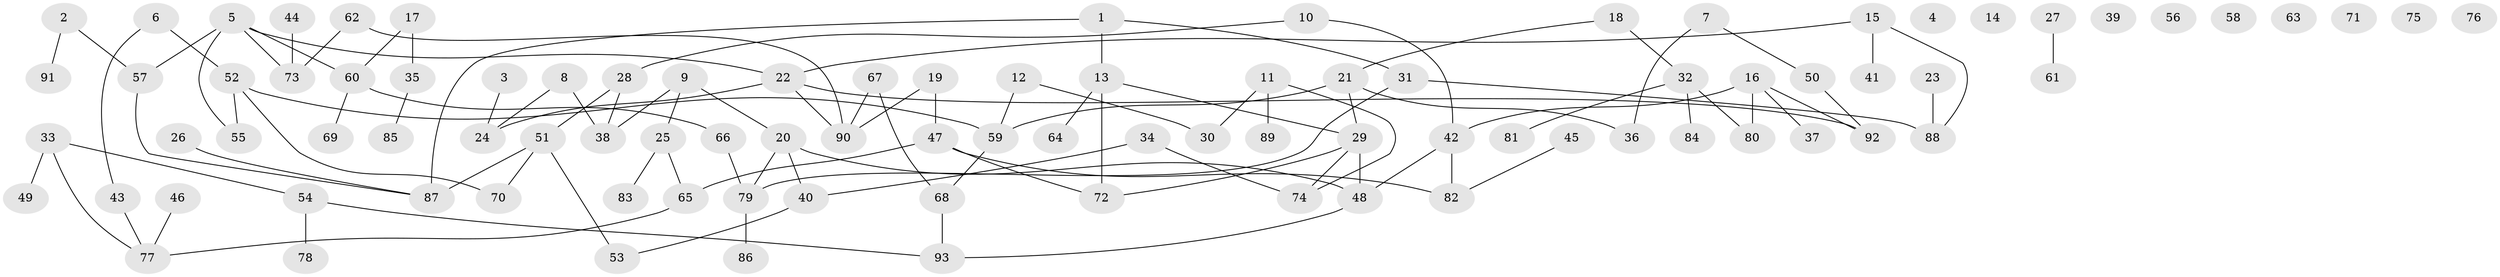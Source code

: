 // Generated by graph-tools (version 1.1) at 2025/40/03/09/25 04:40:09]
// undirected, 93 vertices, 105 edges
graph export_dot {
graph [start="1"]
  node [color=gray90,style=filled];
  1;
  2;
  3;
  4;
  5;
  6;
  7;
  8;
  9;
  10;
  11;
  12;
  13;
  14;
  15;
  16;
  17;
  18;
  19;
  20;
  21;
  22;
  23;
  24;
  25;
  26;
  27;
  28;
  29;
  30;
  31;
  32;
  33;
  34;
  35;
  36;
  37;
  38;
  39;
  40;
  41;
  42;
  43;
  44;
  45;
  46;
  47;
  48;
  49;
  50;
  51;
  52;
  53;
  54;
  55;
  56;
  57;
  58;
  59;
  60;
  61;
  62;
  63;
  64;
  65;
  66;
  67;
  68;
  69;
  70;
  71;
  72;
  73;
  74;
  75;
  76;
  77;
  78;
  79;
  80;
  81;
  82;
  83;
  84;
  85;
  86;
  87;
  88;
  89;
  90;
  91;
  92;
  93;
  1 -- 13;
  1 -- 31;
  1 -- 87;
  2 -- 57;
  2 -- 91;
  3 -- 24;
  5 -- 22;
  5 -- 55;
  5 -- 57;
  5 -- 60;
  5 -- 73;
  6 -- 43;
  6 -- 52;
  7 -- 36;
  7 -- 50;
  8 -- 24;
  8 -- 38;
  9 -- 20;
  9 -- 25;
  9 -- 38;
  10 -- 28;
  10 -- 42;
  11 -- 30;
  11 -- 74;
  11 -- 89;
  12 -- 30;
  12 -- 59;
  13 -- 29;
  13 -- 64;
  13 -- 72;
  15 -- 22;
  15 -- 41;
  15 -- 88;
  16 -- 37;
  16 -- 42;
  16 -- 80;
  16 -- 92;
  17 -- 35;
  17 -- 60;
  18 -- 21;
  18 -- 32;
  19 -- 47;
  19 -- 90;
  20 -- 40;
  20 -- 48;
  20 -- 79;
  21 -- 29;
  21 -- 36;
  21 -- 59;
  22 -- 24;
  22 -- 90;
  22 -- 92;
  23 -- 88;
  25 -- 65;
  25 -- 83;
  26 -- 87;
  27 -- 61;
  28 -- 38;
  28 -- 51;
  29 -- 48;
  29 -- 72;
  29 -- 74;
  31 -- 79;
  31 -- 88;
  32 -- 80;
  32 -- 81;
  32 -- 84;
  33 -- 49;
  33 -- 54;
  33 -- 77;
  34 -- 40;
  34 -- 74;
  35 -- 85;
  40 -- 53;
  42 -- 48;
  42 -- 82;
  43 -- 77;
  44 -- 73;
  45 -- 82;
  46 -- 77;
  47 -- 65;
  47 -- 72;
  47 -- 82;
  48 -- 93;
  50 -- 92;
  51 -- 53;
  51 -- 70;
  51 -- 87;
  52 -- 55;
  52 -- 59;
  52 -- 70;
  54 -- 78;
  54 -- 93;
  57 -- 87;
  59 -- 68;
  60 -- 66;
  60 -- 69;
  62 -- 73;
  62 -- 90;
  65 -- 77;
  66 -- 79;
  67 -- 68;
  67 -- 90;
  68 -- 93;
  79 -- 86;
}
